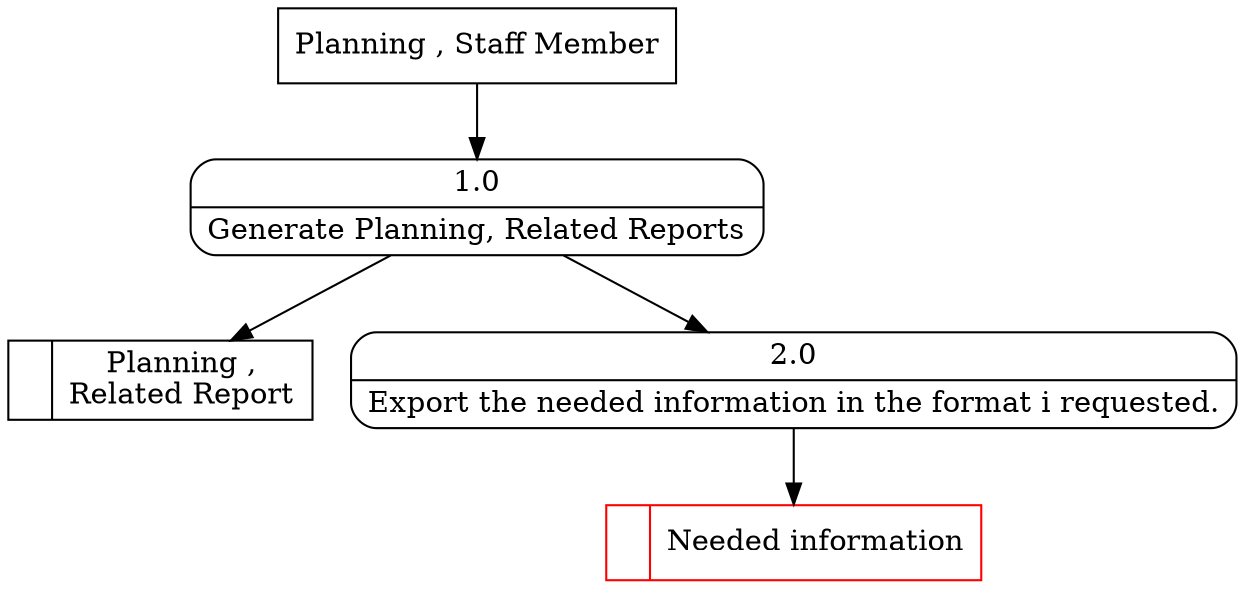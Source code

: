 digraph dfd2{ 
node[shape=record]
200 [label="<f0>  |<f1> Planning ,\nRelated Report " ];
201 [label="Planning , Staff Member" shape=box];
202 [label="{<f0> 1.0|<f1> Generate Planning, Related Reports }" shape=Mrecord];
2 [label="{<f0> 2.0|<f1> Export the needed information in the format i requested. }" shape=Mrecord];
202 -> 2
1001 [label="<f0>  |<f1> Needed information " color=red];
2 -> 1001
201 -> 202
202 -> 200
}